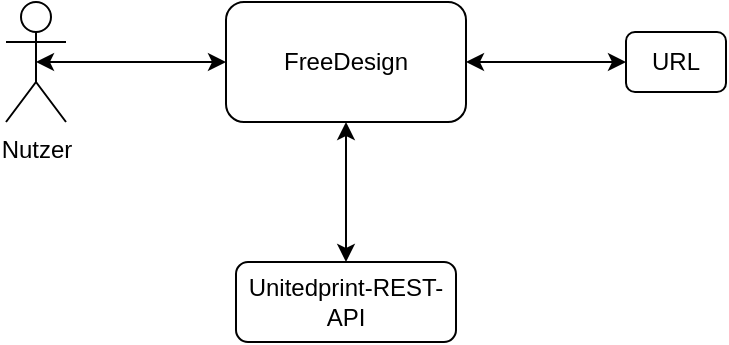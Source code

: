 <mxfile version="14.2.7" type="github">
  <diagram name="Page-1" id="e7e014a7-5840-1c2e-5031-d8a46d1fe8dd">
    <mxGraphModel dx="860" dy="770" grid="1" gridSize="10" guides="1" tooltips="1" connect="1" arrows="1" fold="1" page="1" pageScale="1" pageWidth="827" pageHeight="1169" background="#ffffff" math="0" shadow="0">
      <root>
        <mxCell id="0" />
        <mxCell id="1" parent="0" />
        <mxCell id="Fq0vWzaQhlxmSQQudH5W-42" value="FreeDesign" style="rounded=1;whiteSpace=wrap;html=1;" parent="1" vertex="1">
          <mxGeometry x="280" y="50" width="120" height="60" as="geometry" />
        </mxCell>
        <mxCell id="Fq0vWzaQhlxmSQQudH5W-44" value="Unitedprint-REST-API" style="rounded=1;whiteSpace=wrap;html=1;" parent="1" vertex="1">
          <mxGeometry x="285" y="180" width="110" height="40" as="geometry" />
        </mxCell>
        <mxCell id="Fq0vWzaQhlxmSQQudH5W-45" value="" style="endArrow=classic;startArrow=classic;html=1;entryX=0.5;entryY=1;entryDx=0;entryDy=0;exitX=0.5;exitY=0;exitDx=0;exitDy=0;" parent="1" source="Fq0vWzaQhlxmSQQudH5W-44" target="Fq0vWzaQhlxmSQQudH5W-42" edge="1">
          <mxGeometry width="50" height="50" relative="1" as="geometry">
            <mxPoint x="220" y="200" as="sourcePoint" />
            <mxPoint x="270" y="150" as="targetPoint" />
          </mxGeometry>
        </mxCell>
        <mxCell id="Fq0vWzaQhlxmSQQudH5W-46" value="Nutzer" style="shape=umlActor;verticalLabelPosition=bottom;verticalAlign=top;html=1;outlineConnect=0;" parent="1" vertex="1">
          <mxGeometry x="170" y="50" width="30" height="60" as="geometry" />
        </mxCell>
        <mxCell id="Fq0vWzaQhlxmSQQudH5W-47" value="" style="endArrow=classic;startArrow=classic;html=1;entryX=0;entryY=0.5;entryDx=0;entryDy=0;exitX=0.5;exitY=0.5;exitDx=0;exitDy=0;exitPerimeter=0;" parent="1" source="Fq0vWzaQhlxmSQQudH5W-46" target="Fq0vWzaQhlxmSQQudH5W-42" edge="1">
          <mxGeometry width="50" height="50" relative="1" as="geometry">
            <mxPoint x="220" y="170" as="sourcePoint" />
            <mxPoint x="270" y="120" as="targetPoint" />
          </mxGeometry>
        </mxCell>
        <mxCell id="Fq0vWzaQhlxmSQQudH5W-50" value="" style="endArrow=classic;startArrow=classic;html=1;exitX=1;exitY=0.5;exitDx=0;exitDy=0;" parent="1" source="Fq0vWzaQhlxmSQQudH5W-42" target="Fq0vWzaQhlxmSQQudH5W-51" edge="1">
          <mxGeometry width="50" height="50" relative="1" as="geometry">
            <mxPoint x="460" y="90" as="sourcePoint" />
            <mxPoint x="510" y="40" as="targetPoint" />
          </mxGeometry>
        </mxCell>
        <mxCell id="Fq0vWzaQhlxmSQQudH5W-51" value="URL" style="rounded=1;whiteSpace=wrap;html=1;" parent="1" vertex="1">
          <mxGeometry x="480" y="65" width="50" height="30" as="geometry" />
        </mxCell>
      </root>
    </mxGraphModel>
  </diagram>
</mxfile>
